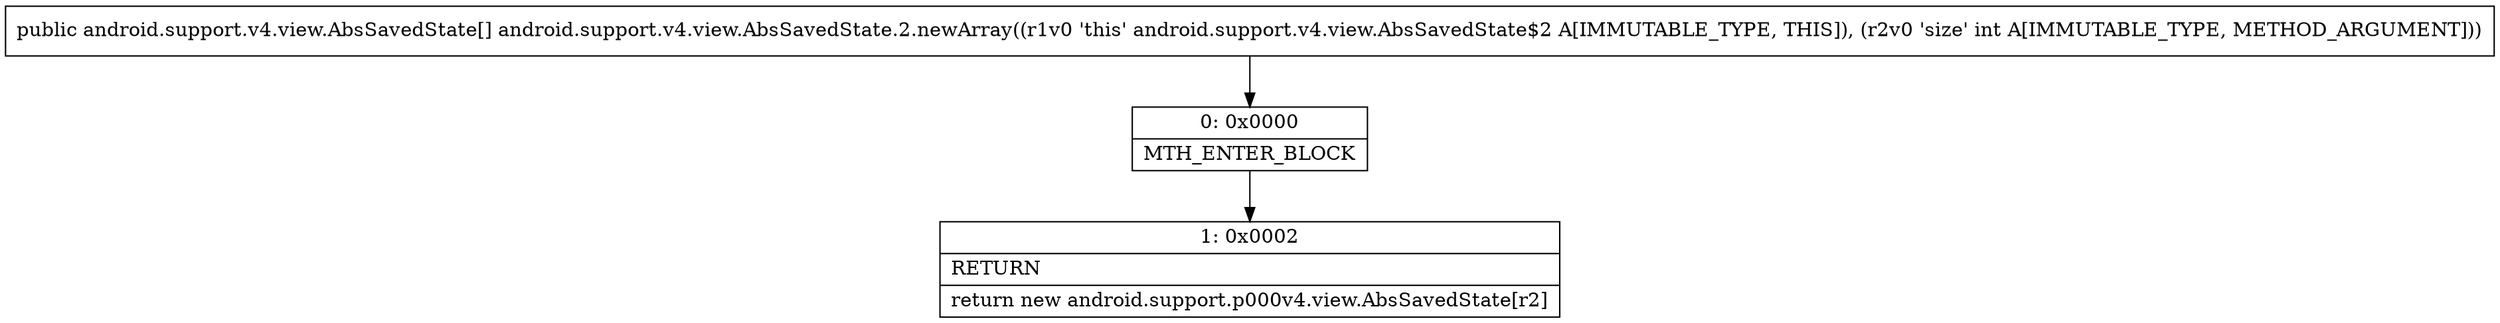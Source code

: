 digraph "CFG forandroid.support.v4.view.AbsSavedState.2.newArray(I)[Landroid\/support\/v4\/view\/AbsSavedState;" {
Node_0 [shape=record,label="{0\:\ 0x0000|MTH_ENTER_BLOCK\l}"];
Node_1 [shape=record,label="{1\:\ 0x0002|RETURN\l|return new android.support.p000v4.view.AbsSavedState[r2]\l}"];
MethodNode[shape=record,label="{public android.support.v4.view.AbsSavedState[] android.support.v4.view.AbsSavedState.2.newArray((r1v0 'this' android.support.v4.view.AbsSavedState$2 A[IMMUTABLE_TYPE, THIS]), (r2v0 'size' int A[IMMUTABLE_TYPE, METHOD_ARGUMENT])) }"];
MethodNode -> Node_0;
Node_0 -> Node_1;
}

